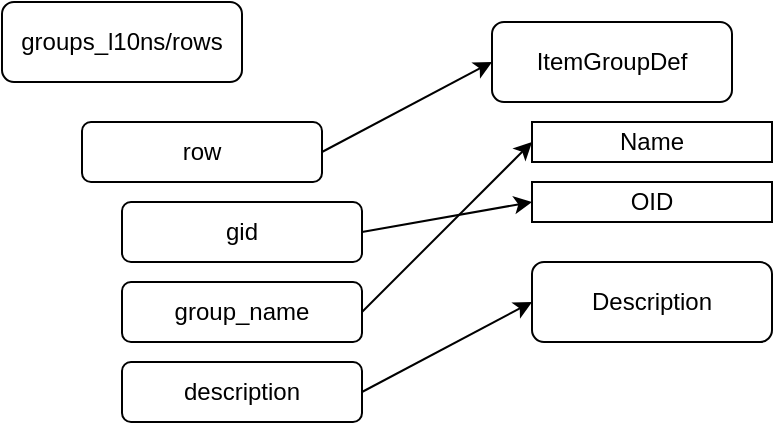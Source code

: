 <mxfile version="14.6.13" type="device"><diagram id="aziQypgp11H61OigkpZ1" name="Page-1"><mxGraphModel dx="997" dy="1170" grid="1" gridSize="10" guides="1" tooltips="1" connect="1" arrows="1" fold="1" page="1" pageScale="1" pageWidth="850" pageHeight="1100" math="0" shadow="0"><root><mxCell id="0"/><mxCell id="1" parent="0"/><mxCell id="dtuGvU8MmFaQQxGHEluo-46" value="ItemGroupDef" style="rounded=1;whiteSpace=wrap;html=1;" parent="1" vertex="1"><mxGeometry x="355" y="210" width="120" height="40" as="geometry"/></mxCell><mxCell id="dtuGvU8MmFaQQxGHEluo-47" value="groups_l10ns/rows" style="rounded=1;whiteSpace=wrap;html=1;" parent="1" vertex="1"><mxGeometry x="110" y="200" width="120" height="40" as="geometry"/></mxCell><mxCell id="dtuGvU8MmFaQQxGHEluo-48" style="edgeStyle=none;rounded=0;orthogonalLoop=1;jettySize=auto;html=1;exitX=1;exitY=0.5;exitDx=0;exitDy=0;entryX=0;entryY=0.5;entryDx=0;entryDy=0;" parent="1" source="dtuGvU8MmFaQQxGHEluo-49" target="dtuGvU8MmFaQQxGHEluo-46" edge="1"><mxGeometry relative="1" as="geometry"/></mxCell><mxCell id="dtuGvU8MmFaQQxGHEluo-49" value="row" style="rounded=1;whiteSpace=wrap;html=1;" parent="1" vertex="1"><mxGeometry x="150" y="260" width="120" height="30" as="geometry"/></mxCell><mxCell id="dtuGvU8MmFaQQxGHEluo-50" value="Name" style="rounded=0;whiteSpace=wrap;html=1;" parent="1" vertex="1"><mxGeometry x="375" y="260" width="120" height="20" as="geometry"/></mxCell><mxCell id="dtuGvU8MmFaQQxGHEluo-51" value="OID" style="whiteSpace=wrap;html=1;" parent="1" vertex="1"><mxGeometry x="375" y="290" width="120" height="20" as="geometry"/></mxCell><mxCell id="dtuGvU8MmFaQQxGHEluo-52" style="edgeStyle=none;rounded=0;orthogonalLoop=1;jettySize=auto;html=1;exitX=1;exitY=0.5;exitDx=0;exitDy=0;entryX=0;entryY=0.5;entryDx=0;entryDy=0;" parent="1" source="dtuGvU8MmFaQQxGHEluo-53" target="dtuGvU8MmFaQQxGHEluo-51" edge="1"><mxGeometry relative="1" as="geometry"/></mxCell><mxCell id="dtuGvU8MmFaQQxGHEluo-53" value="gid" style="rounded=1;whiteSpace=wrap;html=1;" parent="1" vertex="1"><mxGeometry x="170" y="300" width="120" height="30" as="geometry"/></mxCell><mxCell id="dtuGvU8MmFaQQxGHEluo-54" style="edgeStyle=none;rounded=0;orthogonalLoop=1;jettySize=auto;html=1;exitX=1;exitY=0.5;exitDx=0;exitDy=0;entryX=0;entryY=0.5;entryDx=0;entryDy=0;" parent="1" source="dtuGvU8MmFaQQxGHEluo-55" target="dtuGvU8MmFaQQxGHEluo-50" edge="1"><mxGeometry relative="1" as="geometry"/></mxCell><mxCell id="dtuGvU8MmFaQQxGHEluo-55" value="group_name" style="rounded=1;whiteSpace=wrap;html=1;" parent="1" vertex="1"><mxGeometry x="170" y="340" width="120" height="30" as="geometry"/></mxCell><mxCell id="dtuGvU8MmFaQQxGHEluo-56" style="edgeStyle=none;rounded=0;orthogonalLoop=1;jettySize=auto;html=1;exitX=1;exitY=0.5;exitDx=0;exitDy=0;entryX=0;entryY=0.5;entryDx=0;entryDy=0;" parent="1" source="dtuGvU8MmFaQQxGHEluo-57" target="dtuGvU8MmFaQQxGHEluo-58" edge="1"><mxGeometry relative="1" as="geometry"/></mxCell><mxCell id="dtuGvU8MmFaQQxGHEluo-57" value="description" style="rounded=1;whiteSpace=wrap;html=1;" parent="1" vertex="1"><mxGeometry x="170" y="380" width="120" height="30" as="geometry"/></mxCell><mxCell id="dtuGvU8MmFaQQxGHEluo-58" value="Description" style="rounded=1;whiteSpace=wrap;html=1;" parent="1" vertex="1"><mxGeometry x="375" y="330" width="120" height="40" as="geometry"/></mxCell></root></mxGraphModel></diagram></mxfile>